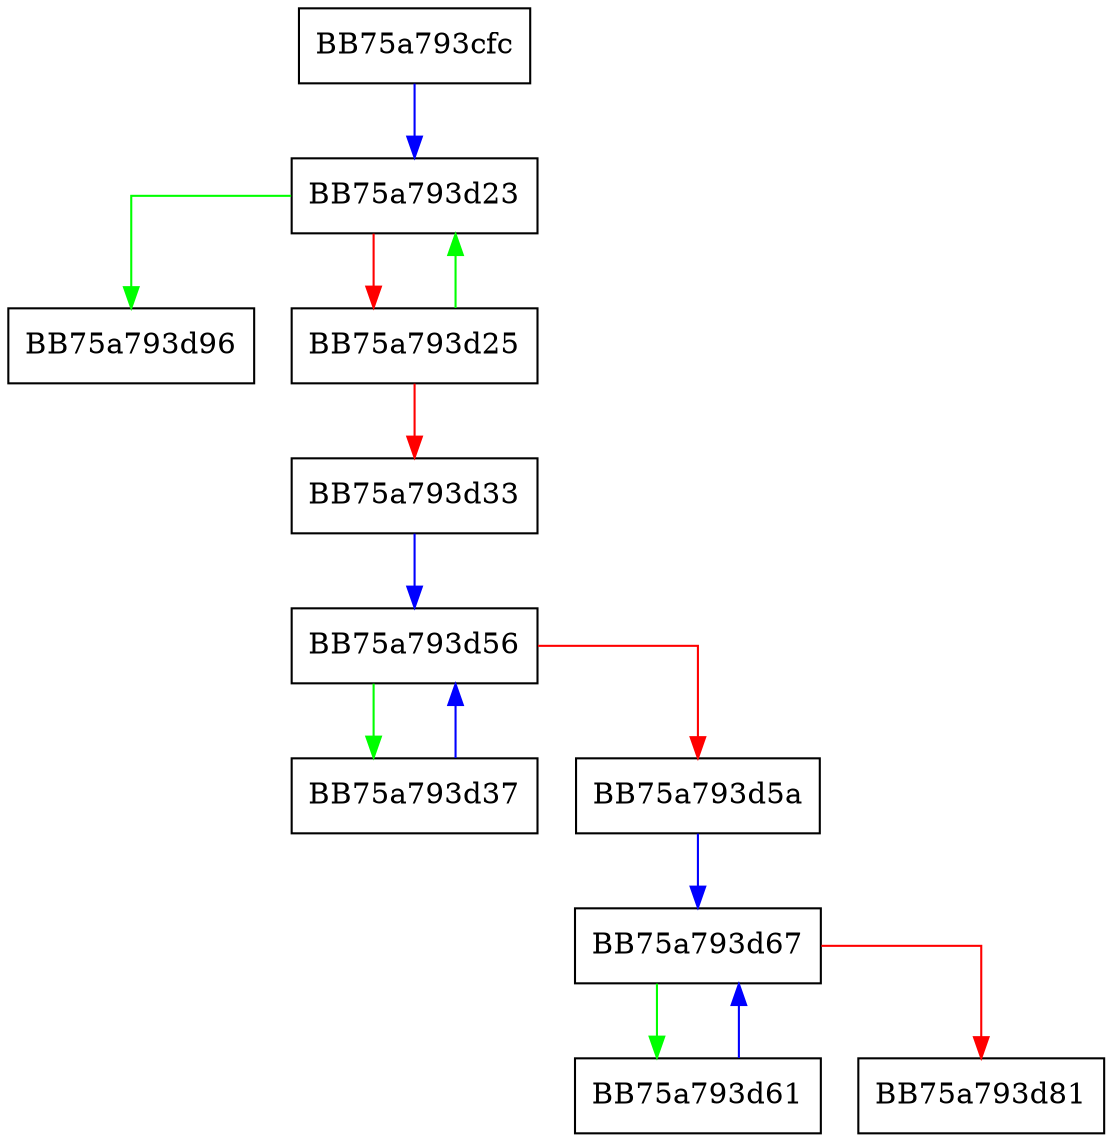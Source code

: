 digraph fallbackMethod {
  node [shape="box"];
  graph [splines=ortho];
  BB75a793cfc -> BB75a793d23 [color="blue"];
  BB75a793d23 -> BB75a793d96 [color="green"];
  BB75a793d23 -> BB75a793d25 [color="red"];
  BB75a793d25 -> BB75a793d23 [color="green"];
  BB75a793d25 -> BB75a793d33 [color="red"];
  BB75a793d33 -> BB75a793d56 [color="blue"];
  BB75a793d37 -> BB75a793d56 [color="blue"];
  BB75a793d56 -> BB75a793d37 [color="green"];
  BB75a793d56 -> BB75a793d5a [color="red"];
  BB75a793d5a -> BB75a793d67 [color="blue"];
  BB75a793d61 -> BB75a793d67 [color="blue"];
  BB75a793d67 -> BB75a793d61 [color="green"];
  BB75a793d67 -> BB75a793d81 [color="red"];
}